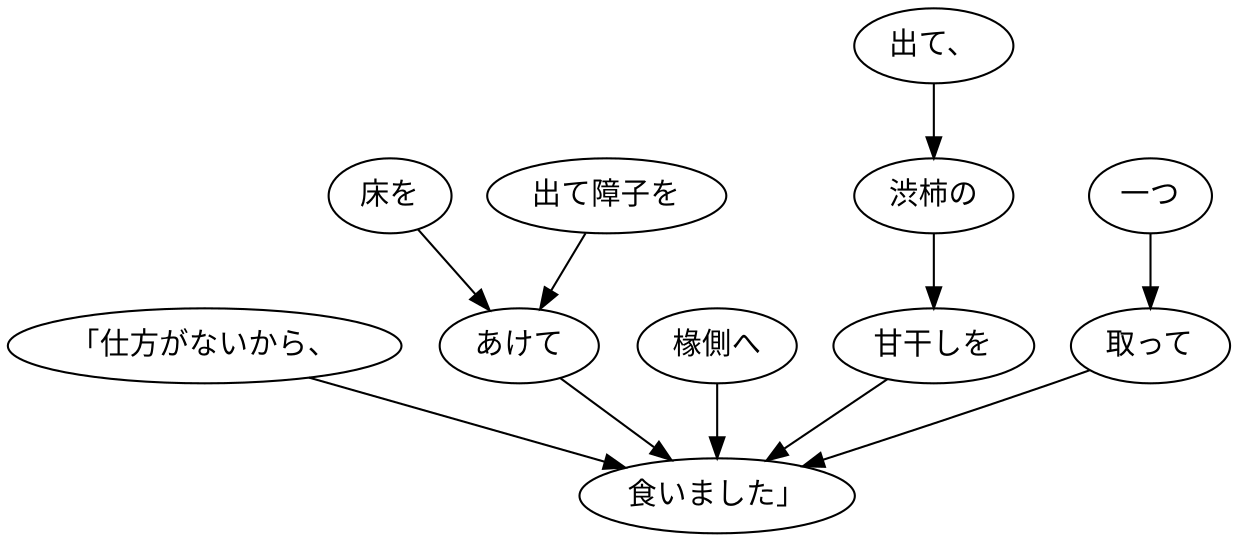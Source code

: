 digraph graph7954 {
	node0 [label="「仕方がないから、"];
	node1 [label="床を"];
	node2 [label="出て障子を"];
	node3 [label="あけて"];
	node4 [label="椽側へ"];
	node5 [label="出て、"];
	node6 [label="渋柿の"];
	node7 [label="甘干しを"];
	node8 [label="一つ"];
	node9 [label="取って"];
	node10 [label="食いました」"];
	node0 -> node10;
	node1 -> node3;
	node2 -> node3;
	node3 -> node10;
	node4 -> node10;
	node5 -> node6;
	node6 -> node7;
	node7 -> node10;
	node8 -> node9;
	node9 -> node10;
}
